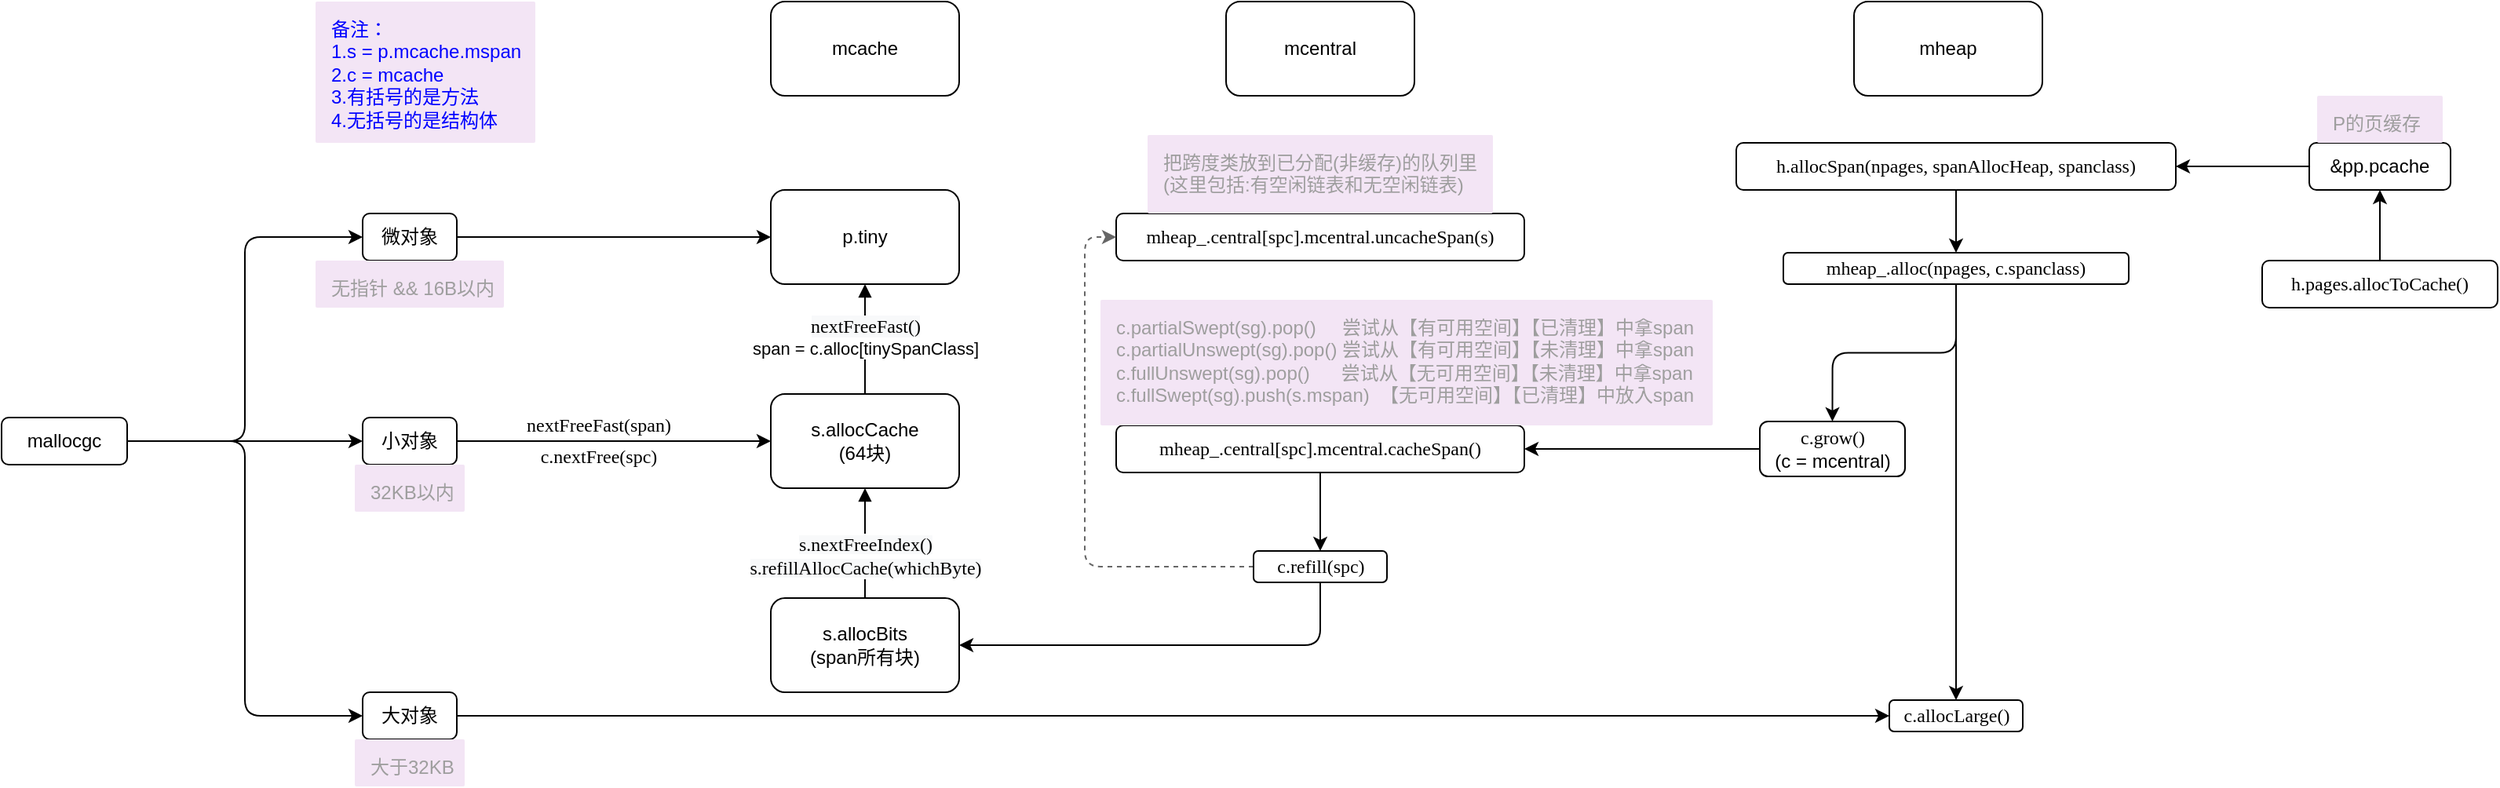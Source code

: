 <mxfile version="14.6.13" type="device"><diagram id="2dqxo-aOvpJXZA8AfvDo" name="第 1 页"><mxGraphModel dx="1933" dy="900" grid="1" gridSize="10" guides="1" tooltips="1" connect="1" arrows="1" fold="1" page="1" pageScale="1" pageWidth="827" pageHeight="1169" math="0" shadow="0"><root><mxCell id="0"/><mxCell id="1" parent="0"/><mxCell id="oPUT0eqmt5YaztEhLzPG-6" value="&lt;span&gt;s.allocCache&lt;br&gt;&lt;/span&gt;(64块)&lt;span&gt;&lt;br&gt;&lt;/span&gt;" style="rounded=1;whiteSpace=wrap;html=1;" parent="1" vertex="1"><mxGeometry x="20" y="450" width="120" height="60" as="geometry"/></mxCell><mxCell id="oPUT0eqmt5YaztEhLzPG-7" value="&lt;span&gt;p.tiny&lt;/span&gt;" style="rounded=1;whiteSpace=wrap;html=1;" parent="1" vertex="1"><mxGeometry x="20" y="320" width="120" height="60" as="geometry"/></mxCell><mxCell id="oPUT0eqmt5YaztEhLzPG-8" value="s.allocBits&lt;br&gt;(span所有块)" style="rounded=1;whiteSpace=wrap;html=1;" parent="1" vertex="1"><mxGeometry x="20" y="580" width="120" height="60" as="geometry"/></mxCell><mxCell id="oPUT0eqmt5YaztEhLzPG-16" value="&lt;font face=&quot;Comic Sans MS&quot;&gt;mheap_.central[spc].mcentral.uncacheSpan(s)&lt;/font&gt;" style="rounded=1;whiteSpace=wrap;html=1;" parent="1" vertex="1"><mxGeometry x="240" y="335" width="260" height="30" as="geometry"/></mxCell><mxCell id="oPUT0eqmt5YaztEhLzPG-17" value="&lt;span style=&quot;background-color: rgb(248 , 249 , 250)&quot;&gt;&lt;font face=&quot;Comic Sans MS&quot;&gt;&lt;span style=&quot;font-size: 12px&quot;&gt;s.nextFreeIndex()&lt;br&gt;&lt;/span&gt;&lt;/font&gt;&lt;/span&gt;&lt;span style=&quot;background-color: rgb(248 , 249 , 250)&quot;&gt;&lt;font face=&quot;Comic Sans MS&quot;&gt;&lt;span style=&quot;font-size: 12px&quot;&gt;s.refillAllocCache(whichByte)&lt;/span&gt;&lt;/font&gt;&lt;br&gt;&lt;/span&gt;" style="html=1;verticalAlign=bottom;endArrow=block;shadow=0;exitX=0.5;exitY=0;exitDx=0;exitDy=0;entryX=0.5;entryY=1;entryDx=0;entryDy=0;" parent="1" source="oPUT0eqmt5YaztEhLzPG-8" target="oPUT0eqmt5YaztEhLzPG-6" edge="1"><mxGeometry x="-0.714" width="80" relative="1" as="geometry"><mxPoint x="80" y="540" as="sourcePoint"/><mxPoint x="40" y="510" as="targetPoint"/><mxPoint as="offset"/></mxGeometry></mxCell><mxCell id="oPUT0eqmt5YaztEhLzPG-19" value="&lt;span style=&quot;text-align: center&quot;&gt;&lt;font color=&quot;#0000ff&quot;&gt;备注：&lt;br&gt;1.s = p.mcache.mspan&lt;br&gt;2.c = mcache&lt;br&gt;3.有括号的是方法&lt;br&gt;4.无括号的是结构体&lt;/font&gt;&lt;br&gt;&lt;/span&gt;" style="points=[[0,0,0],[0.25,0,0],[0.5,0,0],[0.75,0,0],[1,0,0],[1,0.25,0],[1,0.5,0],[1,0.75,0],[1,1,0],[0.75,1,0],[0.5,1,0],[0.25,1,0],[0,1,0],[0,0.75,0],[0,0.5,0],[0,0.25,0]];rounded=1;absoluteArcSize=1;arcSize=2;html=1;strokeColor=none;gradientColor=none;shadow=0;dashed=0;fontSize=12;fontColor=#9E9E9E;align=left;verticalAlign=top;spacing=10;spacingTop=-4;fillColor=#F3E5F5;" parent="1" vertex="1"><mxGeometry x="-270" y="200" width="140" height="90" as="geometry"/></mxCell><mxCell id="oPUT0eqmt5YaztEhLzPG-11" value="&lt;font style=&quot;font-size: 11px&quot;&gt;&lt;span style=&quot;font-family: &amp;#34;comic sans ms&amp;#34; ; font-size: 12px ; background-color: rgb(248 , 249 , 250)&quot;&gt;nextFreeFast()&lt;/span&gt;&lt;br&gt;span = c.alloc[tinySpanClass]&lt;br&gt;&lt;/font&gt;" style="html=1;verticalAlign=bottom;endArrow=block;shadow=0;edgeStyle=orthogonalEdgeStyle;exitX=0.5;exitY=0;exitDx=0;exitDy=0;entryX=0.5;entryY=1;entryDx=0;entryDy=0;" parent="1" source="oPUT0eqmt5YaztEhLzPG-6" target="oPUT0eqmt5YaztEhLzPG-7" edge="1"><mxGeometry width="80" as="geometry"><mxPoint x="160" y="180" as="sourcePoint"/><mxPoint x="240" y="180" as="targetPoint"/><mxPoint y="15" as="offset"/></mxGeometry></mxCell><mxCell id="oPUT0eqmt5YaztEhLzPG-12" value="&lt;font face=&quot;Comic Sans MS&quot;&gt;&lt;br&gt;&lt;/font&gt;" style="text;html=1;align=center;verticalAlign=middle;resizable=0;points=[];autosize=1;strokeColor=none;" parent="1" vertex="1"><mxGeometry x="70" y="390" width="20" height="20" as="geometry"/></mxCell><mxCell id="oPUT0eqmt5YaztEhLzPG-26" style="edgeStyle=orthogonalEdgeStyle;rounded=1;orthogonalLoop=1;jettySize=auto;html=1;entryX=1;entryY=0.5;entryDx=0;entryDy=0;exitX=0.5;exitY=1;exitDx=0;exitDy=0;" parent="1" source="oPUT0eqmt5YaztEhLzPG-25" target="oPUT0eqmt5YaztEhLzPG-8" edge="1"><mxGeometry relative="1" as="geometry"/></mxCell><mxCell id="oPUT0eqmt5YaztEhLzPG-29" style="edgeStyle=orthogonalEdgeStyle;rounded=1;orthogonalLoop=1;jettySize=auto;html=1;entryX=0;entryY=0.5;entryDx=0;entryDy=0;dashed=1;strokeColor=#666666;" parent="1" source="oPUT0eqmt5YaztEhLzPG-25" target="oPUT0eqmt5YaztEhLzPG-16" edge="1"><mxGeometry relative="1" as="geometry"><Array as="points"><mxPoint x="220" y="560"/><mxPoint x="220" y="350"/></Array></mxGeometry></mxCell><mxCell id="oPUT0eqmt5YaztEhLzPG-25" value="&lt;font face=&quot;comic sans ms&quot;&gt;c.refill(spc)&lt;/font&gt;" style="rounded=1;whiteSpace=wrap;html=1;" parent="1" vertex="1"><mxGeometry x="327.5" y="550" width="85" height="20" as="geometry"/></mxCell><mxCell id="oPUT0eqmt5YaztEhLzPG-27" value="&lt;span&gt;mcentral&lt;/span&gt;" style="rounded=1;whiteSpace=wrap;html=1;" parent="1" vertex="1"><mxGeometry x="310" y="200" width="120" height="60" as="geometry"/></mxCell><mxCell id="oPUT0eqmt5YaztEhLzPG-43" style="edgeStyle=orthogonalEdgeStyle;rounded=1;orthogonalLoop=1;jettySize=auto;html=1;entryX=0.5;entryY=0;entryDx=0;entryDy=0;strokeColor=#000000;" parent="1" source="oPUT0eqmt5YaztEhLzPG-28" target="oPUT0eqmt5YaztEhLzPG-25" edge="1"><mxGeometry relative="1" as="geometry"/></mxCell><mxCell id="oPUT0eqmt5YaztEhLzPG-28" value="&lt;span&gt;&lt;font face=&quot;Comic Sans MS&quot;&gt;mheap_.central[spc].mcentral.cacheSpan()&lt;/font&gt;&lt;/span&gt;" style="rounded=1;whiteSpace=wrap;html=1;" parent="1" vertex="1"><mxGeometry x="240" y="470" width="260" height="30" as="geometry"/></mxCell><mxCell id="oPUT0eqmt5YaztEhLzPG-31" value="把跨度类放到已分配(非缓存)的队列里&lt;br&gt;(这里包括:有空闲链表和无空闲链表)" style="points=[[0,0,0],[0.25,0,0],[0.5,0,0],[0.75,0,0],[1,0,0],[1,0.25,0],[1,0.5,0],[1,0.75,0],[1,1,0],[0.75,1,0],[0.5,1,0],[0.25,1,0],[0,1,0],[0,0.75,0],[0,0.5,0],[0,0.25,0]];rounded=1;absoluteArcSize=1;arcSize=2;html=1;strokeColor=none;gradientColor=none;shadow=0;dashed=0;fontSize=12;fontColor=#9E9E9E;align=left;verticalAlign=top;spacing=10;spacingTop=-4;fillColor=#F3E5F5;" parent="1" vertex="1"><mxGeometry x="260" y="285" width="220" height="50" as="geometry"/></mxCell><mxCell id="oPUT0eqmt5YaztEhLzPG-56" style="edgeStyle=orthogonalEdgeStyle;rounded=1;orthogonalLoop=1;jettySize=auto;html=1;strokeColor=#000000;" parent="1" source="oPUT0eqmt5YaztEhLzPG-33" target="oPUT0eqmt5YaztEhLzPG-28" edge="1"><mxGeometry relative="1" as="geometry"><mxPoint x="600" y="485" as="targetPoint"/></mxGeometry></mxCell><mxCell id="oPUT0eqmt5YaztEhLzPG-33" value="&lt;font face=&quot;Comic Sans MS&quot;&gt;c.grow()&lt;br&gt;&lt;/font&gt;(c = mcentral)" style="rounded=1;whiteSpace=wrap;html=1;" parent="1" vertex="1"><mxGeometry x="650" y="467.5" width="92.5" height="35" as="geometry"/></mxCell><mxCell id="oPUT0eqmt5YaztEhLzPG-34" value="mcache" style="rounded=1;whiteSpace=wrap;html=1;" parent="1" vertex="1"><mxGeometry x="20" y="200" width="120" height="60" as="geometry"/></mxCell><mxCell id="oPUT0eqmt5YaztEhLzPG-35" value="mheap" style="rounded=1;whiteSpace=wrap;html=1;" parent="1" vertex="1"><mxGeometry x="710" y="200" width="120" height="60" as="geometry"/></mxCell><mxCell id="oPUT0eqmt5YaztEhLzPG-39" style="edgeStyle=orthogonalEdgeStyle;rounded=1;orthogonalLoop=1;jettySize=auto;html=1;entryX=0.5;entryY=0;entryDx=0;entryDy=0;strokeColor=#000000;" parent="1" source="oPUT0eqmt5YaztEhLzPG-38" target="oPUT0eqmt5YaztEhLzPG-33" edge="1"><mxGeometry relative="1" as="geometry"/></mxCell><mxCell id="oPUT0eqmt5YaztEhLzPG-51" style="rounded=1;orthogonalLoop=1;jettySize=auto;html=1;entryX=0.5;entryY=0;entryDx=0;entryDy=0;strokeColor=#000000;exitX=0.5;exitY=1;exitDx=0;exitDy=0;edgeStyle=orthogonalEdgeStyle;" parent="1" target="oPUT0eqmt5YaztEhLzPG-50" edge="1" source="oPUT0eqmt5YaztEhLzPG-38"><mxGeometry relative="1" as="geometry"><mxPoint x="860" y="400" as="sourcePoint"/></mxGeometry></mxCell><mxCell id="oPUT0eqmt5YaztEhLzPG-38" value="&lt;font face=&quot;Comic Sans MS&quot;&gt;mheap_.alloc(npages, c.spanclass)&lt;/font&gt;" style="rounded=1;whiteSpace=wrap;html=1;" parent="1" vertex="1"><mxGeometry x="665" y="360" width="220" height="20" as="geometry"/></mxCell><mxCell id="oPUT0eqmt5YaztEhLzPG-48" style="edgeStyle=orthogonalEdgeStyle;rounded=1;orthogonalLoop=1;jettySize=auto;html=1;entryX=0;entryY=0.5;entryDx=0;entryDy=0;strokeColor=#000000;" parent="1" source="oPUT0eqmt5YaztEhLzPG-44" target="oPUT0eqmt5YaztEhLzPG-7" edge="1"><mxGeometry relative="1" as="geometry"/></mxCell><mxCell id="oPUT0eqmt5YaztEhLzPG-44" value="微对象" style="rounded=1;whiteSpace=wrap;html=1;" parent="1" vertex="1"><mxGeometry x="-240" y="335" width="60" height="30" as="geometry"/></mxCell><mxCell id="oPUT0eqmt5YaztEhLzPG-49" style="edgeStyle=orthogonalEdgeStyle;rounded=1;orthogonalLoop=1;jettySize=auto;html=1;entryX=0;entryY=0.5;entryDx=0;entryDy=0;strokeColor=#000000;" parent="1" source="oPUT0eqmt5YaztEhLzPG-45" target="oPUT0eqmt5YaztEhLzPG-6" edge="1"><mxGeometry relative="1" as="geometry"/></mxCell><mxCell id="oPUT0eqmt5YaztEhLzPG-45" value="小对象" style="rounded=1;whiteSpace=wrap;html=1;" parent="1" vertex="1"><mxGeometry x="-240" y="465" width="60" height="30" as="geometry"/></mxCell><mxCell id="oPUT0eqmt5YaztEhLzPG-52" style="edgeStyle=orthogonalEdgeStyle;rounded=1;orthogonalLoop=1;jettySize=auto;html=1;entryX=0;entryY=0.5;entryDx=0;entryDy=0;strokeColor=#000000;" parent="1" source="oPUT0eqmt5YaztEhLzPG-46" target="oPUT0eqmt5YaztEhLzPG-50" edge="1"><mxGeometry relative="1" as="geometry"/></mxCell><mxCell id="oPUT0eqmt5YaztEhLzPG-46" value="大对象" style="rounded=1;whiteSpace=wrap;html=1;" parent="1" vertex="1"><mxGeometry x="-240" y="640" width="60" height="30" as="geometry"/></mxCell><mxCell id="oPUT0eqmt5YaztEhLzPG-50" value="&lt;font face=&quot;Comic Sans MS&quot;&gt;c.allocLarge()&lt;/font&gt;" style="rounded=1;whiteSpace=wrap;html=1;" parent="1" vertex="1"><mxGeometry x="732.5" y="645" width="85" height="20" as="geometry"/></mxCell><mxCell id="oPUT0eqmt5YaztEhLzPG-53" value="无指针 &amp;amp;&amp;amp; 16B以内" style="points=[[0,0,0],[0.25,0,0],[0.5,0,0],[0.75,0,0],[1,0,0],[1,0.25,0],[1,0.5,0],[1,0.75,0],[1,1,0],[0.75,1,0],[0.5,1,0],[0.25,1,0],[0,1,0],[0,0.75,0],[0,0.5,0],[0,0.25,0]];rounded=1;absoluteArcSize=1;arcSize=2;html=1;strokeColor=none;gradientColor=none;shadow=0;dashed=0;fontSize=12;fontColor=#9E9E9E;align=left;verticalAlign=top;spacing=10;spacingTop=-4;fillColor=#F3E5F5;" parent="1" vertex="1"><mxGeometry x="-270" y="365" width="120" height="30" as="geometry"/></mxCell><mxCell id="oPUT0eqmt5YaztEhLzPG-54" value="32KB以内" style="points=[[0,0,0],[0.25,0,0],[0.5,0,0],[0.75,0,0],[1,0,0],[1,0.25,0],[1,0.5,0],[1,0.75,0],[1,1,0],[0.75,1,0],[0.5,1,0],[0.25,1,0],[0,1,0],[0,0.75,0],[0,0.5,0],[0,0.25,0]];rounded=1;absoluteArcSize=1;arcSize=2;html=1;strokeColor=none;gradientColor=none;shadow=0;dashed=0;fontSize=12;fontColor=#9E9E9E;align=left;verticalAlign=top;spacing=10;spacingTop=-4;fillColor=#F3E5F5;" parent="1" vertex="1"><mxGeometry x="-245" y="495" width="70" height="30" as="geometry"/></mxCell><mxCell id="oPUT0eqmt5YaztEhLzPG-55" value="大于32KB" style="points=[[0,0,0],[0.25,0,0],[0.5,0,0],[0.75,0,0],[1,0,0],[1,0.25,0],[1,0.5,0],[1,0.75,0],[1,1,0],[0.75,1,0],[0.5,1,0],[0.25,1,0],[0,1,0],[0,0.75,0],[0,0.5,0],[0,0.25,0]];rounded=1;absoluteArcSize=1;arcSize=2;html=1;strokeColor=none;gradientColor=none;shadow=0;dashed=0;fontSize=12;fontColor=#9E9E9E;align=left;verticalAlign=top;spacing=10;spacingTop=-4;fillColor=#F3E5F5;" parent="1" vertex="1"><mxGeometry x="-245" y="670" width="70" height="30" as="geometry"/></mxCell><mxCell id="oPUT0eqmt5YaztEhLzPG-58" style="edgeStyle=orthogonalEdgeStyle;rounded=1;orthogonalLoop=1;jettySize=auto;html=1;entryX=0;entryY=0.5;entryDx=0;entryDy=0;strokeColor=#000000;" parent="1" source="oPUT0eqmt5YaztEhLzPG-57" target="oPUT0eqmt5YaztEhLzPG-44" edge="1"><mxGeometry relative="1" as="geometry"/></mxCell><mxCell id="oPUT0eqmt5YaztEhLzPG-59" style="edgeStyle=orthogonalEdgeStyle;rounded=1;orthogonalLoop=1;jettySize=auto;html=1;entryX=0;entryY=0.5;entryDx=0;entryDy=0;strokeColor=#000000;" parent="1" source="oPUT0eqmt5YaztEhLzPG-57" target="oPUT0eqmt5YaztEhLzPG-45" edge="1"><mxGeometry relative="1" as="geometry"/></mxCell><mxCell id="oPUT0eqmt5YaztEhLzPG-60" style="edgeStyle=orthogonalEdgeStyle;rounded=1;orthogonalLoop=1;jettySize=auto;html=1;entryX=0;entryY=0.5;entryDx=0;entryDy=0;strokeColor=#000000;" parent="1" source="oPUT0eqmt5YaztEhLzPG-57" target="oPUT0eqmt5YaztEhLzPG-46" edge="1"><mxGeometry relative="1" as="geometry"/></mxCell><mxCell id="oPUT0eqmt5YaztEhLzPG-57" value="mallocgc" style="rounded=1;whiteSpace=wrap;html=1;" parent="1" vertex="1"><mxGeometry x="-470" y="465" width="80" height="30" as="geometry"/></mxCell><mxCell id="Dx3aORZ3XmLlEeOmzcLH-1" value="&lt;font face=&quot;Comic Sans MS&quot;&gt;nextFreeFast(span)&lt;/font&gt;" style="text;html=1;align=center;verticalAlign=middle;resizable=0;points=[];autosize=1;strokeColor=none;" parent="1" vertex="1"><mxGeometry x="-155" y="460" width="130" height="20" as="geometry"/></mxCell><mxCell id="Dx3aORZ3XmLlEeOmzcLH-2" value="&lt;font face=&quot;Comic Sans MS&quot;&gt;c.nextFree(spc)&lt;/font&gt;" style="text;html=1;align=center;verticalAlign=middle;resizable=0;points=[];autosize=1;strokeColor=none;" parent="1" vertex="1"><mxGeometry x="-140" y="480" width="100" height="20" as="geometry"/></mxCell><mxCell id="Dx3aORZ3XmLlEeOmzcLH-3" value="c.partialSwept(sg).pop()&amp;nbsp; &amp;nbsp; &amp;nbsp;尝试从【有可用空间】【已清理】中拿span&lt;br&gt;c.partialUnswept(sg).pop() 尝试从【有可用空间】【未清理】中拿span&lt;br&gt;c.fullUnswept(sg).pop()&amp;nbsp; &amp;nbsp; &amp;nbsp; 尝试从【无可用空间】【未清理】中拿span&lt;br&gt;c.fullSwept(sg).push(s.mspan)&amp;nbsp; 【无可用空间】【已清理】中放入span" style="points=[[0,0,0],[0.25,0,0],[0.5,0,0],[0.75,0,0],[1,0,0],[1,0.25,0],[1,0.5,0],[1,0.75,0],[1,1,0],[0.75,1,0],[0.5,1,0],[0.25,1,0],[0,1,0],[0,0.75,0],[0,0.5,0],[0,0.25,0]];rounded=1;absoluteArcSize=1;arcSize=2;html=1;strokeColor=none;gradientColor=none;shadow=0;dashed=0;fontSize=12;fontColor=#9E9E9E;align=left;verticalAlign=top;spacing=10;spacingTop=-4;fillColor=#F3E5F5;" parent="1" vertex="1"><mxGeometry x="230" y="390" width="390" height="80" as="geometry"/></mxCell><mxCell id="Q1oHREsiN98eObeVhPRg-3" style="edgeStyle=orthogonalEdgeStyle;rounded=0;orthogonalLoop=1;jettySize=auto;html=1;entryX=0.5;entryY=0;entryDx=0;entryDy=0;" parent="1" source="Q1oHREsiN98eObeVhPRg-2" target="oPUT0eqmt5YaztEhLzPG-38" edge="1"><mxGeometry relative="1" as="geometry"/></mxCell><mxCell id="Q1oHREsiN98eObeVhPRg-2" value="&lt;font face=&quot;Comic Sans MS&quot;&gt;h.allocSpan(npages, spanAllocHeap, spanclass)&lt;/font&gt;" style="rounded=1;whiteSpace=wrap;html=1;" parent="1" vertex="1"><mxGeometry x="635" y="290" width="280" height="30" as="geometry"/></mxCell><mxCell id="u2aJXrpdhpCnf8vXG-WS-2" style="edgeStyle=orthogonalEdgeStyle;rounded=1;orthogonalLoop=1;jettySize=auto;html=1;entryX=1;entryY=0.5;entryDx=0;entryDy=0;" edge="1" parent="1" source="u2aJXrpdhpCnf8vXG-WS-1" target="Q1oHREsiN98eObeVhPRg-2"><mxGeometry relative="1" as="geometry"/></mxCell><mxCell id="u2aJXrpdhpCnf8vXG-WS-1" value="&amp;amp;pp.pcache" style="rounded=1;whiteSpace=wrap;html=1;" vertex="1" parent="1"><mxGeometry x="1000" y="290" width="90" height="30" as="geometry"/></mxCell><mxCell id="u2aJXrpdhpCnf8vXG-WS-3" value="P的页缓存" style="points=[[0,0,0],[0.25,0,0],[0.5,0,0],[0.75,0,0],[1,0,0],[1,0.25,0],[1,0.5,0],[1,0.75,0],[1,1,0],[0.75,1,0],[0.5,1,0],[0.25,1,0],[0,1,0],[0,0.75,0],[0,0.5,0],[0,0.25,0]];rounded=1;absoluteArcSize=1;arcSize=2;html=1;strokeColor=none;gradientColor=none;shadow=0;dashed=0;fontSize=12;fontColor=#9E9E9E;align=left;verticalAlign=top;spacing=10;spacingTop=-4;fillColor=#F3E5F5;" vertex="1" parent="1"><mxGeometry x="1005" y="260" width="80" height="30" as="geometry"/></mxCell><mxCell id="u2aJXrpdhpCnf8vXG-WS-5" style="edgeStyle=orthogonalEdgeStyle;rounded=1;orthogonalLoop=1;jettySize=auto;html=1;entryX=0.5;entryY=1;entryDx=0;entryDy=0;" edge="1" parent="1" source="u2aJXrpdhpCnf8vXG-WS-4" target="u2aJXrpdhpCnf8vXG-WS-1"><mxGeometry relative="1" as="geometry"/></mxCell><mxCell id="u2aJXrpdhpCnf8vXG-WS-4" value="&lt;font face=&quot;Comic Sans MS&quot;&gt;h.pages.allocToCache()&lt;/font&gt;" style="rounded=1;whiteSpace=wrap;html=1;" vertex="1" parent="1"><mxGeometry x="970" y="365" width="150" height="30" as="geometry"/></mxCell></root></mxGraphModel></diagram></mxfile>